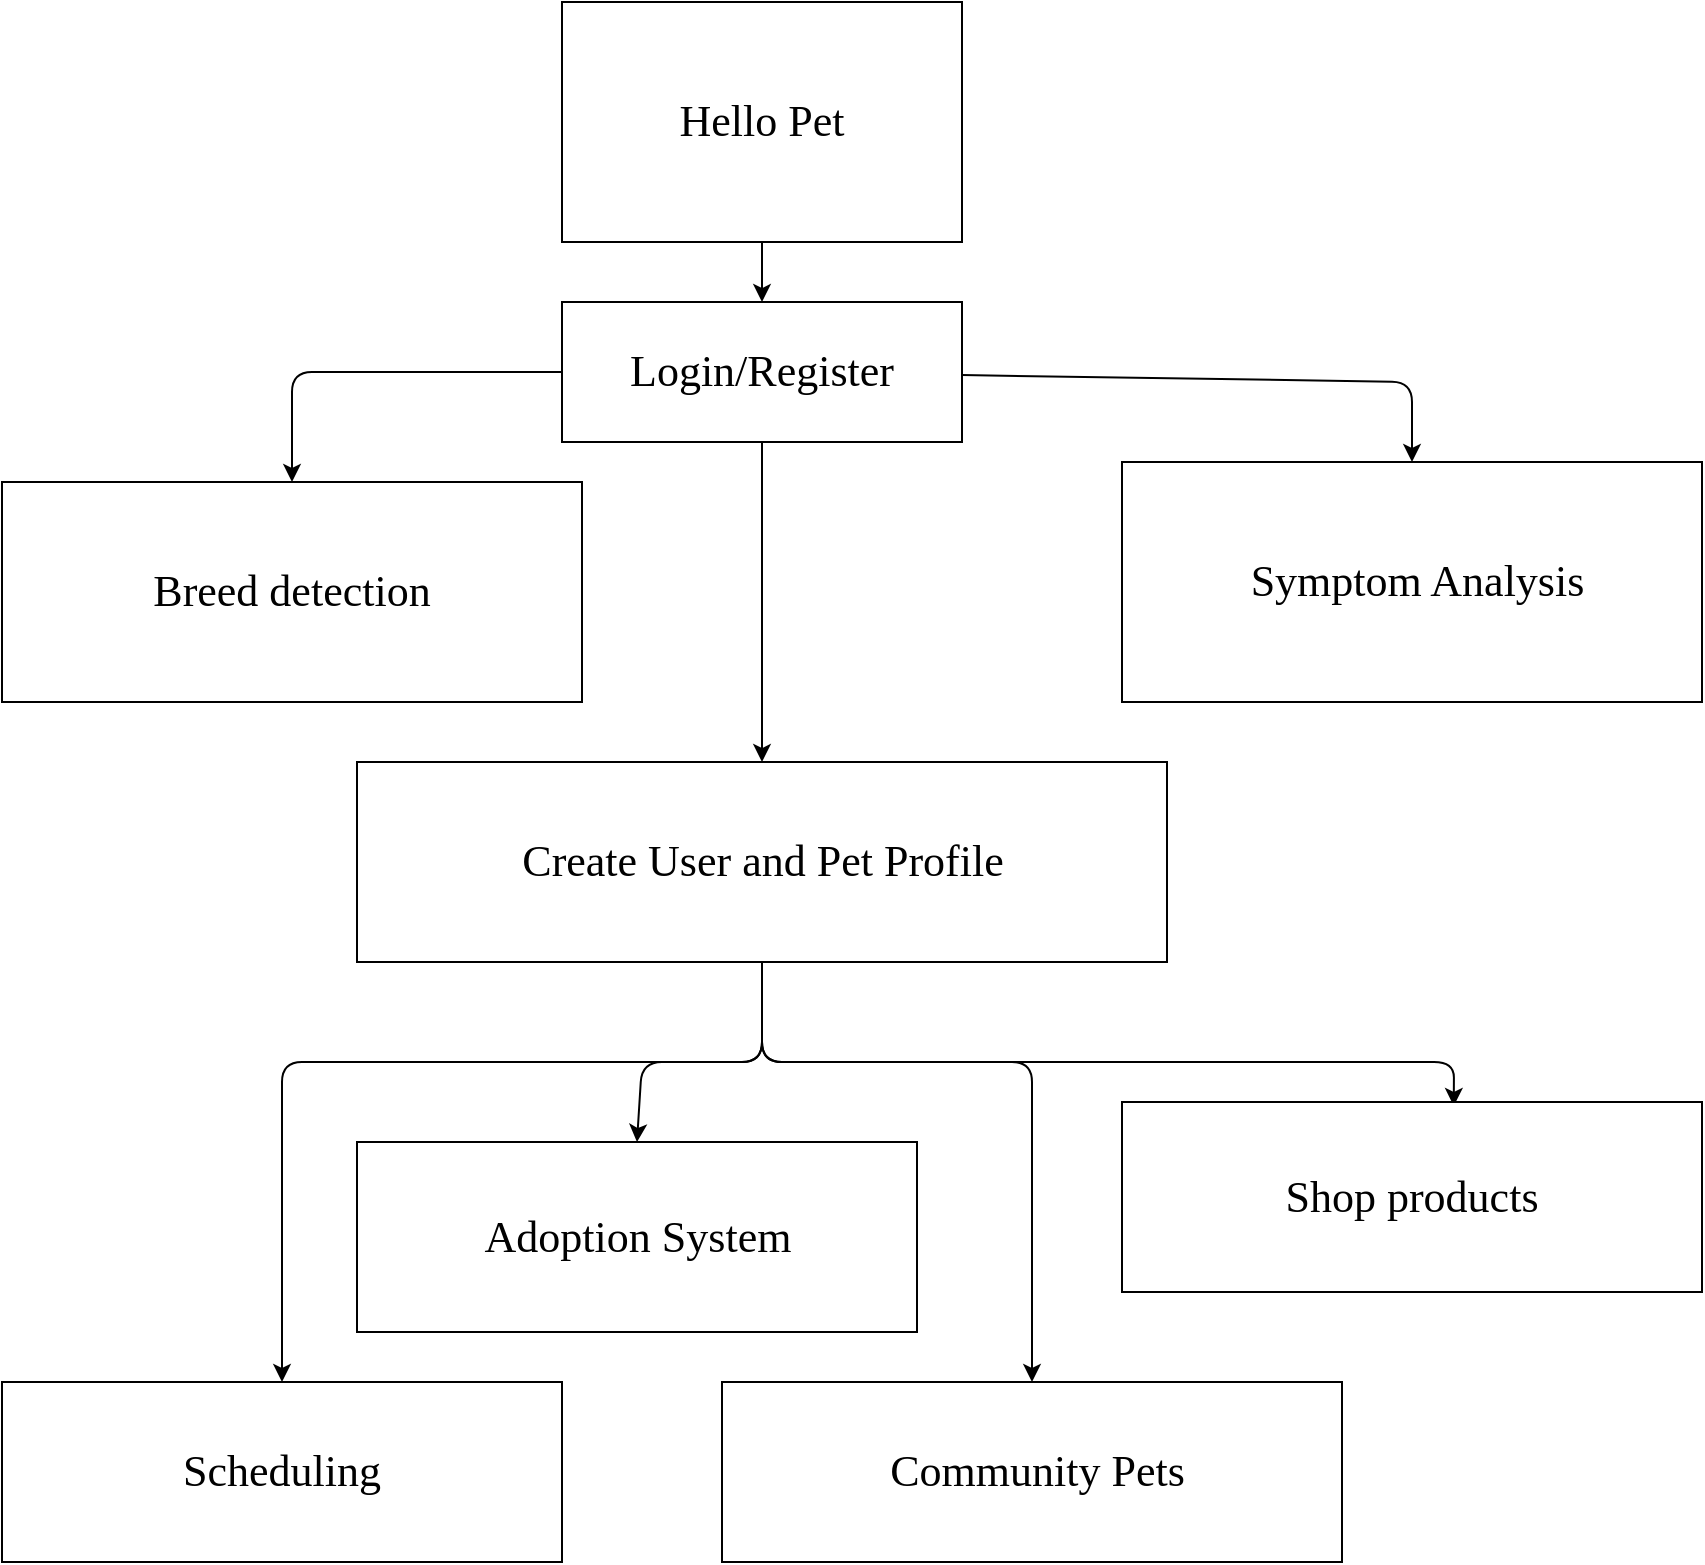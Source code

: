 <mxfile>
    <diagram name="Page-1" id="5mLPmDPQ1kkUMSueSlFQ">
        <mxGraphModel dx="976" dy="719" grid="1" gridSize="10" guides="1" tooltips="1" connect="1" arrows="1" fold="1" page="1" pageScale="1" pageWidth="850" pageHeight="1100" math="0" shadow="0">
            <root>
                <mxCell id="0"/>
                <mxCell id="1" parent="0"/>
                <mxCell id="t4f0v5-P-y_MdGWt8-OI-17" style="edgeStyle=orthogonalEdgeStyle;rounded=0;orthogonalLoop=1;jettySize=auto;html=1;exitX=0.5;exitY=1;exitDx=0;exitDy=0;entryX=0.5;entryY=0;entryDx=0;entryDy=0;fontFamily=Times New Roman;fontSize=22;" parent="1" source="t4f0v5-P-y_MdGWt8-OI-1" target="t4f0v5-P-y_MdGWt8-OI-2" edge="1">
                    <mxGeometry relative="1" as="geometry"/>
                </mxCell>
                <mxCell id="t4f0v5-P-y_MdGWt8-OI-1" value="&lt;font style=&quot;font-size: 22px;&quot;&gt;Hello Pet&lt;/font&gt;" style="rounded=0;whiteSpace=wrap;html=1;fontFamily=Times New Roman;fontSize=22;" parent="1" vertex="1">
                    <mxGeometry x="280" y="20" width="200" height="120" as="geometry"/>
                </mxCell>
                <mxCell id="t4f0v5-P-y_MdGWt8-OI-18" style="edgeStyle=orthogonalEdgeStyle;rounded=0;orthogonalLoop=1;jettySize=auto;html=1;exitX=0.5;exitY=1;exitDx=0;exitDy=0;entryX=0.5;entryY=0;entryDx=0;entryDy=0;fontFamily=Times New Roman;fontSize=22;" parent="1" source="t4f0v5-P-y_MdGWt8-OI-2" target="t4f0v5-P-y_MdGWt8-OI-3" edge="1">
                    <mxGeometry relative="1" as="geometry"/>
                </mxCell>
                <mxCell id="5" style="edgeStyle=none;html=1;entryX=0.5;entryY=0;entryDx=0;entryDy=0;fontFamily=Times New Roman;fontSize=22;" parent="1" source="t4f0v5-P-y_MdGWt8-OI-2" target="t4f0v5-P-y_MdGWt8-OI-8" edge="1">
                    <mxGeometry relative="1" as="geometry">
                        <Array as="points">
                            <mxPoint x="145" y="205"/>
                        </Array>
                    </mxGeometry>
                </mxCell>
                <mxCell id="7" style="edgeStyle=none;html=1;entryX=0.5;entryY=0;entryDx=0;entryDy=0;fontFamily=Times New Roman;fontSize=22;" parent="1" source="t4f0v5-P-y_MdGWt8-OI-2" target="t4f0v5-P-y_MdGWt8-OI-7" edge="1">
                    <mxGeometry relative="1" as="geometry">
                        <Array as="points">
                            <mxPoint x="705" y="210"/>
                        </Array>
                    </mxGeometry>
                </mxCell>
                <mxCell id="t4f0v5-P-y_MdGWt8-OI-2" value="&lt;font style=&quot;font-size: 22px;&quot;&gt;Login/Register&lt;/font&gt;" style="rounded=0;whiteSpace=wrap;html=1;fontFamily=Times New Roman;fontSize=22;" parent="1" vertex="1">
                    <mxGeometry x="280" y="170" width="200" height="70" as="geometry"/>
                </mxCell>
                <mxCell id="8" style="edgeStyle=none;html=1;entryX=0.5;entryY=0;entryDx=0;entryDy=0;fontFamily=Times New Roman;exitX=0.5;exitY=1;exitDx=0;exitDy=0;fontSize=22;" parent="1" source="t4f0v5-P-y_MdGWt8-OI-3" target="t4f0v5-P-y_MdGWt8-OI-5" edge="1">
                    <mxGeometry relative="1" as="geometry">
                        <Array as="points">
                            <mxPoint x="380" y="550"/>
                            <mxPoint x="140" y="550"/>
                        </Array>
                    </mxGeometry>
                </mxCell>
                <mxCell id="9" style="edgeStyle=none;html=1;entryX=0.5;entryY=0;entryDx=0;entryDy=0;fontFamily=Times New Roman;exitX=0.5;exitY=1;exitDx=0;exitDy=0;fontSize=22;" parent="1" source="t4f0v5-P-y_MdGWt8-OI-3" target="t4f0v5-P-y_MdGWt8-OI-24" edge="1">
                    <mxGeometry relative="1" as="geometry">
                        <Array as="points">
                            <mxPoint x="380" y="550"/>
                            <mxPoint x="515" y="550"/>
                        </Array>
                    </mxGeometry>
                </mxCell>
                <mxCell id="10" style="edgeStyle=none;html=1;entryX=0.5;entryY=0;entryDx=0;entryDy=0;fontFamily=Times New Roman;exitX=0.5;exitY=1;exitDx=0;exitDy=0;fontSize=22;" parent="1" source="t4f0v5-P-y_MdGWt8-OI-3" target="t4f0v5-P-y_MdGWt8-OI-4" edge="1">
                    <mxGeometry relative="1" as="geometry">
                        <Array as="points">
                            <mxPoint x="380" y="550"/>
                            <mxPoint x="320" y="550"/>
                        </Array>
                    </mxGeometry>
                </mxCell>
                <mxCell id="11" style="edgeStyle=none;html=1;entryX=0.572;entryY=0.021;entryDx=0;entryDy=0;entryPerimeter=0;fontFamily=Times New Roman;exitX=0.5;exitY=1;exitDx=0;exitDy=0;fontSize=22;" parent="1" source="t4f0v5-P-y_MdGWt8-OI-3" target="t4f0v5-P-y_MdGWt8-OI-9" edge="1">
                    <mxGeometry relative="1" as="geometry">
                        <Array as="points">
                            <mxPoint x="380" y="550"/>
                            <mxPoint x="726" y="550"/>
                        </Array>
                    </mxGeometry>
                </mxCell>
                <mxCell id="t4f0v5-P-y_MdGWt8-OI-3" value="&lt;font style=&quot;font-size: 22px;&quot;&gt;Create User and Pet Profile&lt;/font&gt;" style="rounded=0;whiteSpace=wrap;html=1;fontFamily=Times New Roman;fontSize=22;" parent="1" vertex="1">
                    <mxGeometry x="177.5" y="400" width="405" height="100" as="geometry"/>
                </mxCell>
                <mxCell id="t4f0v5-P-y_MdGWt8-OI-4" value="&lt;font style=&quot;font-size: 22px;&quot;&gt;Adoption System&lt;/font&gt;" style="rounded=0;whiteSpace=wrap;html=1;fontFamily=Times New Roman;fontSize=22;" parent="1" vertex="1">
                    <mxGeometry x="177.5" y="590" width="280" height="95" as="geometry"/>
                </mxCell>
                <mxCell id="t4f0v5-P-y_MdGWt8-OI-5" value="&lt;font style=&quot;font-size: 22px;&quot;&gt;Scheduling&lt;/font&gt;" style="rounded=0;whiteSpace=wrap;html=1;fontFamily=Times New Roman;fontSize=22;" parent="1" vertex="1">
                    <mxGeometry y="710" width="280" height="90" as="geometry"/>
                </mxCell>
                <mxCell id="t4f0v5-P-y_MdGWt8-OI-7" value="&lt;font style=&quot;font-size: 22px;&quot;&gt;&amp;nbsp;Symptom Analysis&lt;/font&gt;" style="rounded=0;whiteSpace=wrap;html=1;fontFamily=Times New Roman;fontSize=22;" parent="1" vertex="1">
                    <mxGeometry x="560" y="250" width="290" height="120" as="geometry"/>
                </mxCell>
                <mxCell id="t4f0v5-P-y_MdGWt8-OI-8" value="&lt;font style=&quot;font-size: 22px;&quot;&gt;Breed detection&lt;/font&gt;" style="rounded=0;whiteSpace=wrap;html=1;fontFamily=Times New Roman;fontSize=22;" parent="1" vertex="1">
                    <mxGeometry y="260" width="290" height="110" as="geometry"/>
                </mxCell>
                <mxCell id="t4f0v5-P-y_MdGWt8-OI-9" value="&lt;font style=&quot;font-size: 22px;&quot;&gt;Shop products&lt;/font&gt;" style="rounded=0;whiteSpace=wrap;html=1;fontFamily=Times New Roman;fontSize=22;" parent="1" vertex="1">
                    <mxGeometry x="560" y="570" width="290" height="95" as="geometry"/>
                </mxCell>
                <mxCell id="t4f0v5-P-y_MdGWt8-OI-24" value="&lt;font style=&quot;font-size: 22px;&quot;&gt;&amp;nbsp;Community Pets&lt;/font&gt;" style="rounded=0;whiteSpace=wrap;html=1;fontFamily=Times New Roman;fontSize=22;" parent="1" vertex="1">
                    <mxGeometry x="360" y="710" width="310" height="90" as="geometry"/>
                </mxCell>
            </root>
        </mxGraphModel>
    </diagram>
</mxfile>